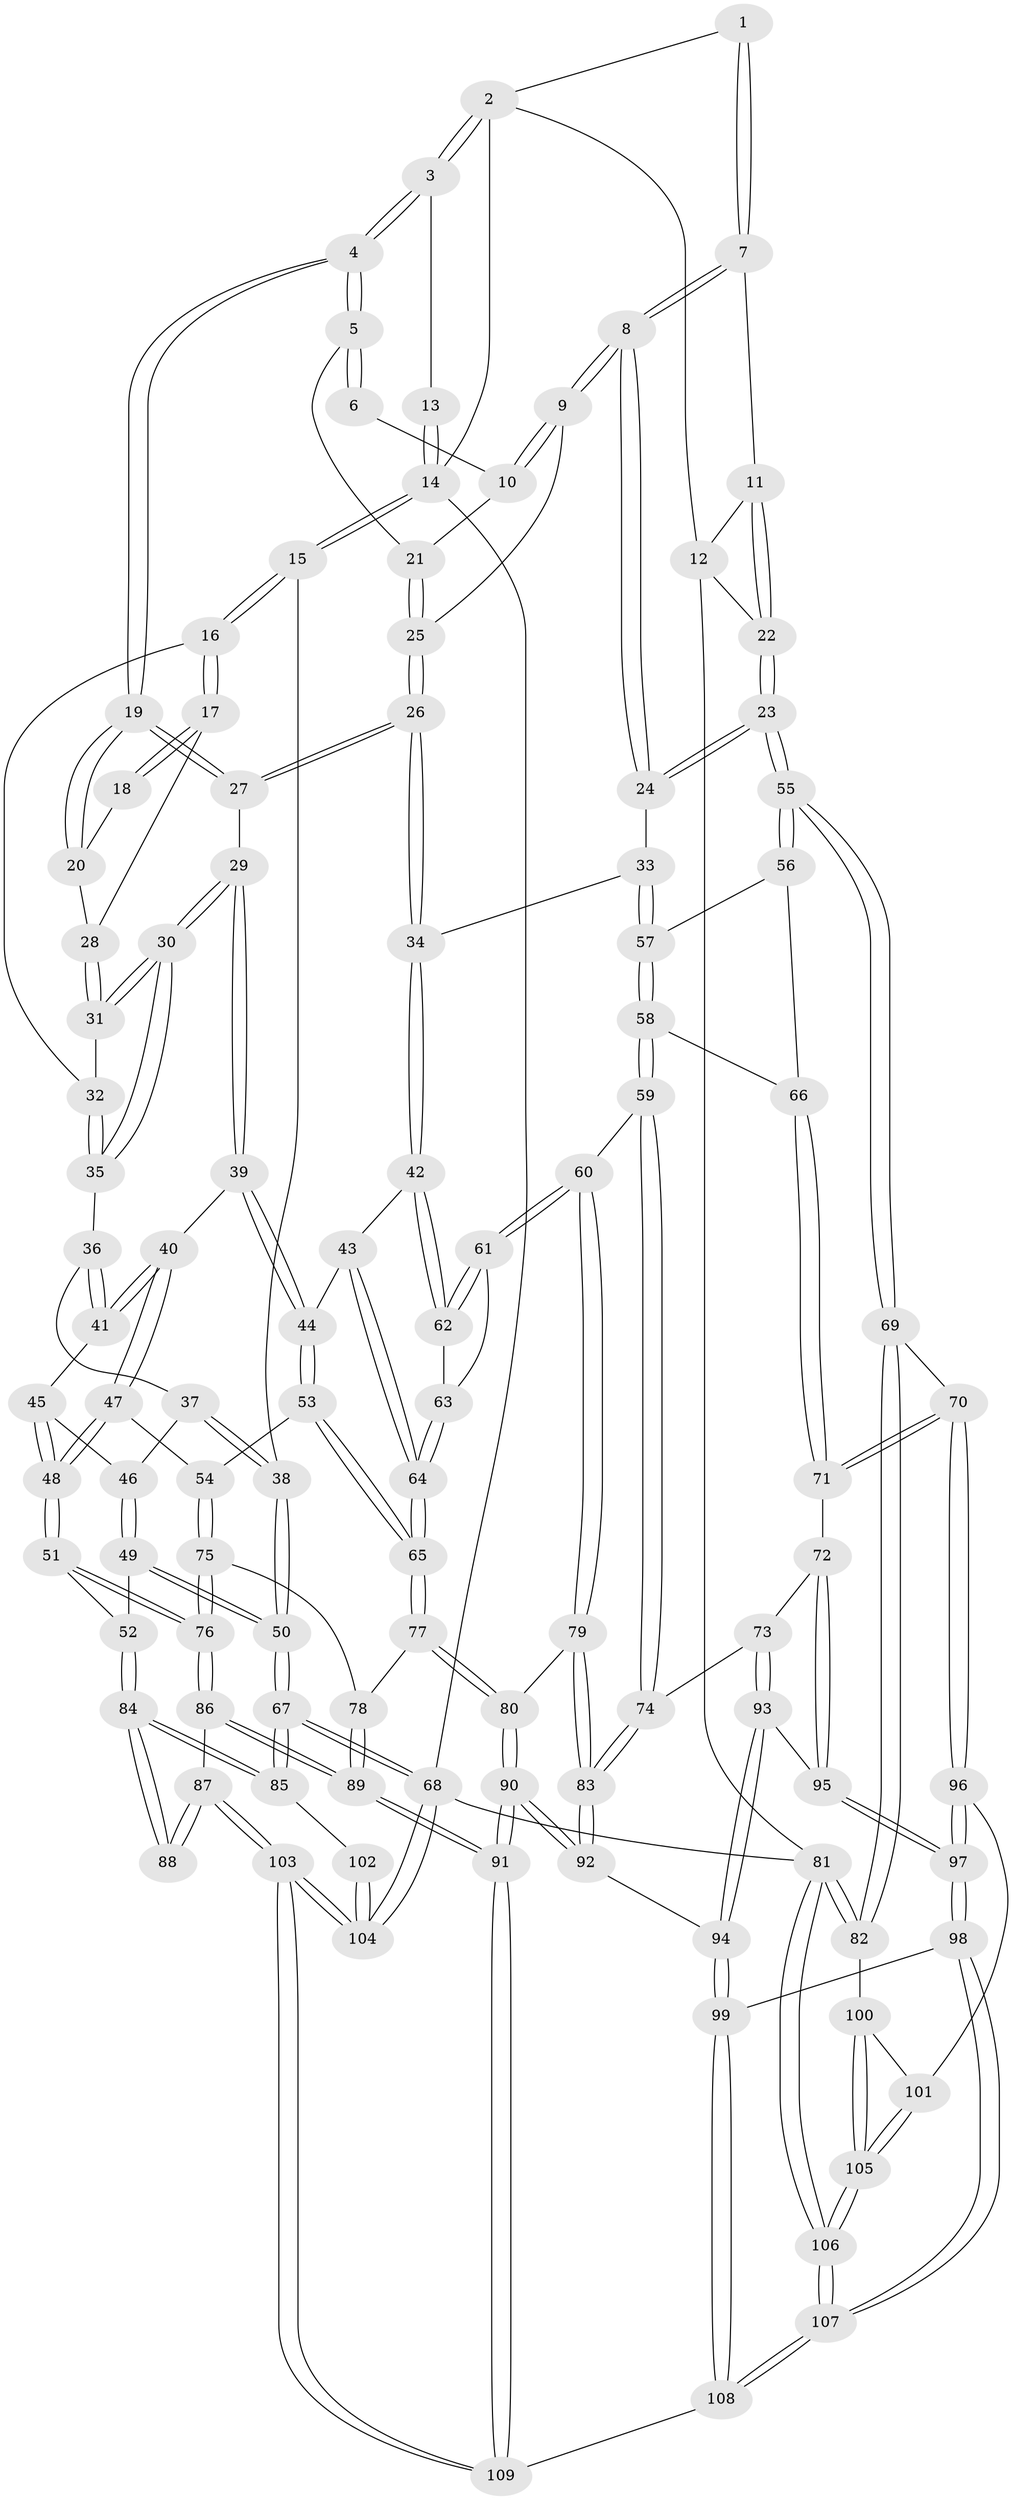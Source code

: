 // coarse degree distribution, {3: 0.203125, 4: 0.40625, 5: 0.25, 2: 0.03125, 6: 0.09375, 7: 0.015625}
// Generated by graph-tools (version 1.1) at 2025/52/02/27/25 19:52:43]
// undirected, 109 vertices, 269 edges
graph export_dot {
graph [start="1"]
  node [color=gray90,style=filled];
  1 [pos="+0.80099851833902+0"];
  2 [pos="+0.8007605138631456+0"];
  3 [pos="+0.43293668092843396+0"];
  4 [pos="+0.45388934314102186+0.06531607605962696"];
  5 [pos="+0.5796653218057691+0.1449923535531612"];
  6 [pos="+0.7123186496091949+0.039784278780591646"];
  7 [pos="+0.8606207487621076+0.07778808982566707"];
  8 [pos="+0.8363573115441769+0.24623532995156328"];
  9 [pos="+0.7450627975841292+0.22329726069125763"];
  10 [pos="+0.6852336296295958+0.1328544593502135"];
  11 [pos="+0.942477839986566+0.10438531731330182"];
  12 [pos="+1+0.09941995358735317"];
  13 [pos="+0.27640338922061375+0"];
  14 [pos="+0+0"];
  15 [pos="+0+0.2689698252003725"];
  16 [pos="+0+0.224056736147377"];
  17 [pos="+0.09162557278155055+0.18035040949358777"];
  18 [pos="+0.21966174390661525+0.008829516138583739"];
  19 [pos="+0.4192495656506219+0.18317195811918013"];
  20 [pos="+0.24726255066235006+0.17992274059517058"];
  21 [pos="+0.5911774289251506+0.15388794085691013"];
  22 [pos="+1+0.3912389174226059"];
  23 [pos="+1+0.43307979975322397"];
  24 [pos="+0.8776482876170755+0.3270939190485269"];
  25 [pos="+0.629003372064206+0.25138568659420507"];
  26 [pos="+0.5507056233653881+0.3804237106255818"];
  27 [pos="+0.42028792878014143+0.29701761657852915"];
  28 [pos="+0.22095902671563727+0.2134903044900857"];
  29 [pos="+0.31732668500160754+0.3513656925029517"];
  30 [pos="+0.2965782968674411+0.34532619515482316"];
  31 [pos="+0.23924483831453677+0.2750145973892352"];
  32 [pos="+0.13658968473352784+0.28535173857514123"];
  33 [pos="+0.7121725247786485+0.44098745739598744"];
  34 [pos="+0.5719407082713178+0.4209353254973023"];
  35 [pos="+0.19265503163378447+0.3776232403197229"];
  36 [pos="+0.17258733756568395+0.39241069701361186"];
  37 [pos="+0.08356040917466019+0.416024671405187"];
  38 [pos="+0+0.28959339324740885"];
  39 [pos="+0.3131284035011672+0.44035802332895035"];
  40 [pos="+0.27507175058984384+0.497245675484709"];
  41 [pos="+0.20992109941463324+0.48829739923897814"];
  42 [pos="+0.5639334449371878+0.4379539355075491"];
  43 [pos="+0.5201852547203042+0.47025169833756236"];
  44 [pos="+0.4231714063732365+0.5270785121310467"];
  45 [pos="+0.18616899830638042+0.499694606511311"];
  46 [pos="+0.11890229735373464+0.4901130706218703"];
  47 [pos="+0.27783275765756693+0.5565973543552807"];
  48 [pos="+0.17925623859607762+0.6553318528977897"];
  49 [pos="+0.08823686324036059+0.6530836446252954"];
  50 [pos="+0+0.6287236670002306"];
  51 [pos="+0.1710905742440271+0.6672030758816865"];
  52 [pos="+0.1183563064628612+0.6676825316288172"];
  53 [pos="+0.39581055587131003+0.599023962277362"];
  54 [pos="+0.37801799656403257+0.6028930726340197"];
  55 [pos="+1+0.4959778794499336"];
  56 [pos="+0.861452948489564+0.5704761083906107"];
  57 [pos="+0.743315940911893+0.5361667497684367"];
  58 [pos="+0.7268707088733702+0.600414845043787"];
  59 [pos="+0.6911248656330086+0.6807888793832123"];
  60 [pos="+0.6531431908222904+0.674193274508234"];
  61 [pos="+0.6124931438517524+0.6291095757696646"];
  62 [pos="+0.5716833981381383+0.5098153995790062"];
  63 [pos="+0.4986843824912489+0.6396502776194789"];
  64 [pos="+0.4740733534051998+0.6533681140137225"];
  65 [pos="+0.462716414355265+0.6624220343037717"];
  66 [pos="+0.8336903360675944+0.6287049209940145"];
  67 [pos="+0+0.863138010069616"];
  68 [pos="+0+1"];
  69 [pos="+1+0.6610310704226453"];
  70 [pos="+0.9001692729872114+0.7407135154807593"];
  71 [pos="+0.8288727103333056+0.7239299585589438"];
  72 [pos="+0.7524177048665481+0.7342630437805927"];
  73 [pos="+0.7389080229596383+0.7298707643392156"];
  74 [pos="+0.7181426756615769+0.7156492209214826"];
  75 [pos="+0.2865163988871201+0.7309788244293687"];
  76 [pos="+0.26009261455804644+0.7361587925592572"];
  77 [pos="+0.4703804425277972+0.7255245590668641"];
  78 [pos="+0.3846253296851304+0.7608298732999764"];
  79 [pos="+0.5393064871286027+0.7468924102024633"];
  80 [pos="+0.49744433002429717+0.7453168951477485"];
  81 [pos="+1+1"];
  82 [pos="+1+0.7893168857393287"];
  83 [pos="+0.6072479062706481+0.8388376236397179"];
  84 [pos="+0.09880214154274707+0.8185344577879314"];
  85 [pos="+0+0.8662932357240881"];
  86 [pos="+0.2472414967942035+0.849866099219736"];
  87 [pos="+0.1672593172233627+0.8946886273067666"];
  88 [pos="+0.14090923263217744+0.8827040922402514"];
  89 [pos="+0.3920430395227049+0.9597590643028397"];
  90 [pos="+0.4782701105293651+0.9158210871432467"];
  91 [pos="+0.4142594925365537+0.9931045822800739"];
  92 [pos="+0.6092815312050842+0.8676597352634621"];
  93 [pos="+0.6889087215776762+0.8647153147489294"];
  94 [pos="+0.6571404248153679+0.9033855304664214"];
  95 [pos="+0.7831806164985591+0.8519863728005956"];
  96 [pos="+0.8601175568120005+0.8966590867581864"];
  97 [pos="+0.816214059777251+0.9056412197089375"];
  98 [pos="+0.8117351279514774+0.9107260179292215"];
  99 [pos="+0.6642187090438624+0.9198373124432782"];
  100 [pos="+0.9702644454156177+0.8906625819067234"];
  101 [pos="+0.8731239512883248+0.903435091589806"];
  102 [pos="+0.06635799686836695+0.9178814208013759"];
  103 [pos="+0.1899211345335422+1"];
  104 [pos="+0.06119468713258361+1"];
  105 [pos="+0.9322149049397949+1"];
  106 [pos="+1+1"];
  107 [pos="+0.73413061880019+1"];
  108 [pos="+0.6322755191770011+1"];
  109 [pos="+0.4173537293441027+1"];
  1 -- 2;
  1 -- 7;
  1 -- 7;
  2 -- 3;
  2 -- 3;
  2 -- 12;
  2 -- 14;
  3 -- 4;
  3 -- 4;
  3 -- 13;
  4 -- 5;
  4 -- 5;
  4 -- 19;
  4 -- 19;
  5 -- 6;
  5 -- 6;
  5 -- 21;
  6 -- 10;
  7 -- 8;
  7 -- 8;
  7 -- 11;
  8 -- 9;
  8 -- 9;
  8 -- 24;
  8 -- 24;
  9 -- 10;
  9 -- 10;
  9 -- 25;
  10 -- 21;
  11 -- 12;
  11 -- 22;
  11 -- 22;
  12 -- 22;
  12 -- 81;
  13 -- 14;
  13 -- 14;
  14 -- 15;
  14 -- 15;
  14 -- 68;
  15 -- 16;
  15 -- 16;
  15 -- 38;
  16 -- 17;
  16 -- 17;
  16 -- 32;
  17 -- 18;
  17 -- 18;
  17 -- 28;
  18 -- 20;
  19 -- 20;
  19 -- 20;
  19 -- 27;
  19 -- 27;
  20 -- 28;
  21 -- 25;
  21 -- 25;
  22 -- 23;
  22 -- 23;
  23 -- 24;
  23 -- 24;
  23 -- 55;
  23 -- 55;
  24 -- 33;
  25 -- 26;
  25 -- 26;
  26 -- 27;
  26 -- 27;
  26 -- 34;
  26 -- 34;
  27 -- 29;
  28 -- 31;
  28 -- 31;
  29 -- 30;
  29 -- 30;
  29 -- 39;
  29 -- 39;
  30 -- 31;
  30 -- 31;
  30 -- 35;
  30 -- 35;
  31 -- 32;
  32 -- 35;
  32 -- 35;
  33 -- 34;
  33 -- 57;
  33 -- 57;
  34 -- 42;
  34 -- 42;
  35 -- 36;
  36 -- 37;
  36 -- 41;
  36 -- 41;
  37 -- 38;
  37 -- 38;
  37 -- 46;
  38 -- 50;
  38 -- 50;
  39 -- 40;
  39 -- 44;
  39 -- 44;
  40 -- 41;
  40 -- 41;
  40 -- 47;
  40 -- 47;
  41 -- 45;
  42 -- 43;
  42 -- 62;
  42 -- 62;
  43 -- 44;
  43 -- 64;
  43 -- 64;
  44 -- 53;
  44 -- 53;
  45 -- 46;
  45 -- 48;
  45 -- 48;
  46 -- 49;
  46 -- 49;
  47 -- 48;
  47 -- 48;
  47 -- 54;
  48 -- 51;
  48 -- 51;
  49 -- 50;
  49 -- 50;
  49 -- 52;
  50 -- 67;
  50 -- 67;
  51 -- 52;
  51 -- 76;
  51 -- 76;
  52 -- 84;
  52 -- 84;
  53 -- 54;
  53 -- 65;
  53 -- 65;
  54 -- 75;
  54 -- 75;
  55 -- 56;
  55 -- 56;
  55 -- 69;
  55 -- 69;
  56 -- 57;
  56 -- 66;
  57 -- 58;
  57 -- 58;
  58 -- 59;
  58 -- 59;
  58 -- 66;
  59 -- 60;
  59 -- 74;
  59 -- 74;
  60 -- 61;
  60 -- 61;
  60 -- 79;
  60 -- 79;
  61 -- 62;
  61 -- 62;
  61 -- 63;
  62 -- 63;
  63 -- 64;
  63 -- 64;
  64 -- 65;
  64 -- 65;
  65 -- 77;
  65 -- 77;
  66 -- 71;
  66 -- 71;
  67 -- 68;
  67 -- 68;
  67 -- 85;
  67 -- 85;
  68 -- 104;
  68 -- 104;
  68 -- 81;
  69 -- 70;
  69 -- 82;
  69 -- 82;
  70 -- 71;
  70 -- 71;
  70 -- 96;
  70 -- 96;
  71 -- 72;
  72 -- 73;
  72 -- 95;
  72 -- 95;
  73 -- 74;
  73 -- 93;
  73 -- 93;
  74 -- 83;
  74 -- 83;
  75 -- 76;
  75 -- 76;
  75 -- 78;
  76 -- 86;
  76 -- 86;
  77 -- 78;
  77 -- 80;
  77 -- 80;
  78 -- 89;
  78 -- 89;
  79 -- 80;
  79 -- 83;
  79 -- 83;
  80 -- 90;
  80 -- 90;
  81 -- 82;
  81 -- 82;
  81 -- 106;
  81 -- 106;
  82 -- 100;
  83 -- 92;
  83 -- 92;
  84 -- 85;
  84 -- 85;
  84 -- 88;
  84 -- 88;
  85 -- 102;
  86 -- 87;
  86 -- 89;
  86 -- 89;
  87 -- 88;
  87 -- 88;
  87 -- 103;
  87 -- 103;
  89 -- 91;
  89 -- 91;
  90 -- 91;
  90 -- 91;
  90 -- 92;
  90 -- 92;
  91 -- 109;
  91 -- 109;
  92 -- 94;
  93 -- 94;
  93 -- 94;
  93 -- 95;
  94 -- 99;
  94 -- 99;
  95 -- 97;
  95 -- 97;
  96 -- 97;
  96 -- 97;
  96 -- 101;
  97 -- 98;
  97 -- 98;
  98 -- 99;
  98 -- 107;
  98 -- 107;
  99 -- 108;
  99 -- 108;
  100 -- 101;
  100 -- 105;
  100 -- 105;
  101 -- 105;
  101 -- 105;
  102 -- 104;
  102 -- 104;
  103 -- 104;
  103 -- 104;
  103 -- 109;
  103 -- 109;
  105 -- 106;
  105 -- 106;
  106 -- 107;
  106 -- 107;
  107 -- 108;
  107 -- 108;
  108 -- 109;
}

